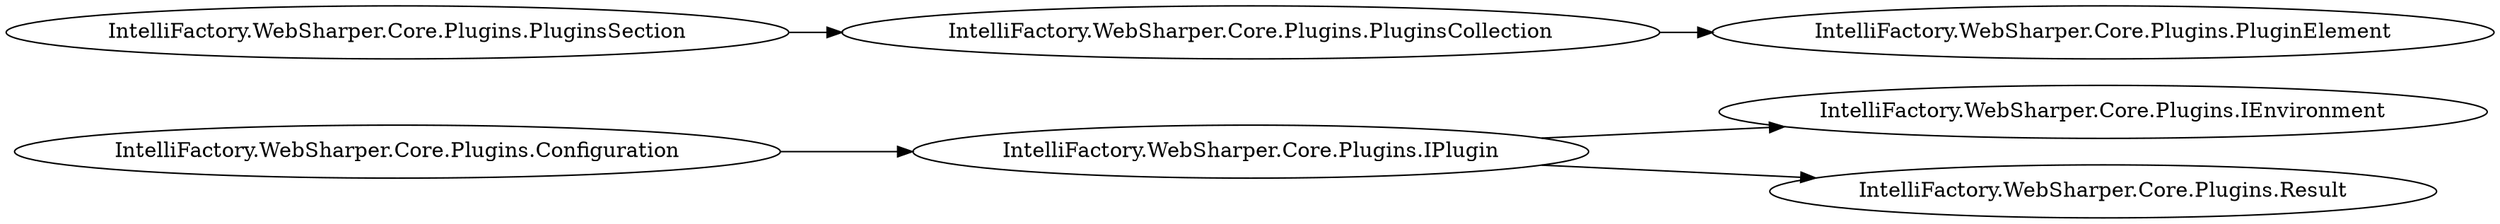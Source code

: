 digraph G {
    page="40,60"; 
    ratio=auto;
    rankdir=LR;
    fontsize=10;
   "IntelliFactory.WebSharper.Core.Plugins.Configuration" -> { rank=none; "IntelliFactory.WebSharper.Core.Plugins.IPlugin" }
   "IntelliFactory.WebSharper.Core.Plugins.IPlugin" -> { rank=none; "IntelliFactory.WebSharper.Core.Plugins.IEnvironment"; "IntelliFactory.WebSharper.Core.Plugins.Result" }
   "IntelliFactory.WebSharper.Core.Plugins.PluginsCollection" -> { rank=none; "IntelliFactory.WebSharper.Core.Plugins.PluginElement" }
   "IntelliFactory.WebSharper.Core.Plugins.PluginsSection" -> { rank=none; "IntelliFactory.WebSharper.Core.Plugins.PluginsCollection" }
   }
